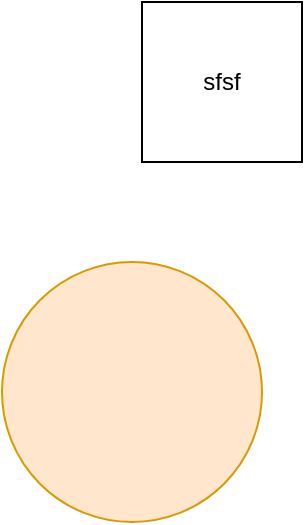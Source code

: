 <mxfile version="13.8.9-1" type="github">
  <diagram id="10_l2AfObQXTM1ZksgXc" name="第 1 页">
    <mxGraphModel dx="2066" dy="1074" grid="1" gridSize="10" guides="1" tooltips="1" connect="1" arrows="1" fold="1" page="1" pageScale="1" pageWidth="827" pageHeight="1169" math="0" shadow="0">
      <root>
        <mxCell id="0" />
        <mxCell id="1" parent="0" />
        <mxCell id="v-I_Fl0imGoL-gANcJ46-1" value="sfsf" style="whiteSpace=wrap;html=1;aspect=fixed;" vertex="1" parent="1">
          <mxGeometry x="370" y="610" width="80" height="80" as="geometry" />
        </mxCell>
        <mxCell id="v-I_Fl0imGoL-gANcJ46-2" value="" style="ellipse;whiteSpace=wrap;html=1;aspect=fixed;fillColor=#ffe6cc;strokeColor=#d79b00;" vertex="1" parent="1">
          <mxGeometry x="300" y="740" width="130" height="130" as="geometry" />
        </mxCell>
      </root>
    </mxGraphModel>
  </diagram>
</mxfile>
